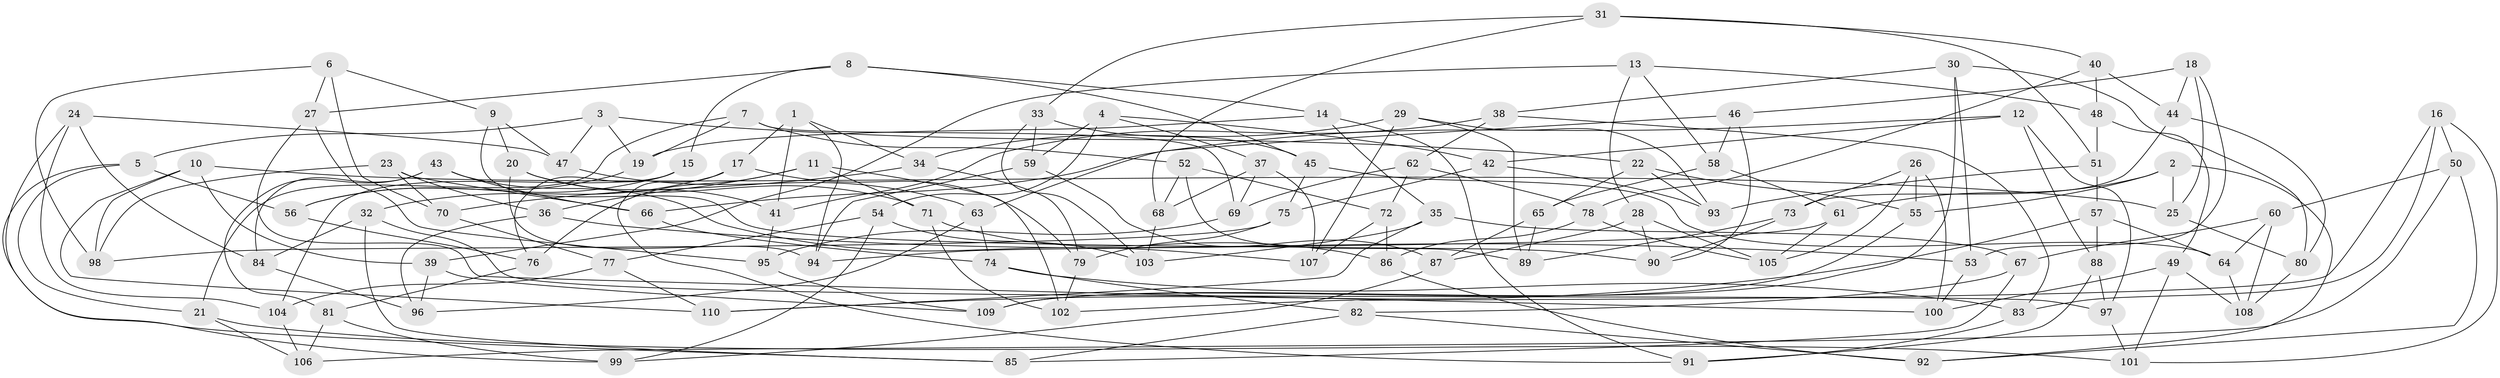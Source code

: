 // coarse degree distribution, {10: 0.11764705882352941, 6: 0.08823529411764706, 5: 0.11764705882352941, 8: 0.20588235294117646, 11: 0.029411764705882353, 7: 0.17647058823529413, 9: 0.058823529411764705, 4: 0.17647058823529413, 3: 0.029411764705882353}
// Generated by graph-tools (version 1.1) at 2025/54/03/04/25 22:54:04]
// undirected, 110 vertices, 220 edges
graph export_dot {
  node [color=gray90,style=filled];
  1;
  2;
  3;
  4;
  5;
  6;
  7;
  8;
  9;
  10;
  11;
  12;
  13;
  14;
  15;
  16;
  17;
  18;
  19;
  20;
  21;
  22;
  23;
  24;
  25;
  26;
  27;
  28;
  29;
  30;
  31;
  32;
  33;
  34;
  35;
  36;
  37;
  38;
  39;
  40;
  41;
  42;
  43;
  44;
  45;
  46;
  47;
  48;
  49;
  50;
  51;
  52;
  53;
  54;
  55;
  56;
  57;
  58;
  59;
  60;
  61;
  62;
  63;
  64;
  65;
  66;
  67;
  68;
  69;
  70;
  71;
  72;
  73;
  74;
  75;
  76;
  77;
  78;
  79;
  80;
  81;
  82;
  83;
  84;
  85;
  86;
  87;
  88;
  89;
  90;
  91;
  92;
  93;
  94;
  95;
  96;
  97;
  98;
  99;
  100;
  101;
  102;
  103;
  104;
  105;
  106;
  107;
  108;
  109;
  110;
  1 -- 34;
  1 -- 41;
  1 -- 94;
  1 -- 17;
  2 -- 92;
  2 -- 61;
  2 -- 25;
  2 -- 55;
  3 -- 5;
  3 -- 47;
  3 -- 22;
  3 -- 19;
  4 -- 37;
  4 -- 54;
  4 -- 59;
  4 -- 42;
  5 -- 21;
  5 -- 56;
  5 -- 99;
  6 -- 27;
  6 -- 70;
  6 -- 9;
  6 -- 98;
  7 -- 21;
  7 -- 52;
  7 -- 19;
  7 -- 69;
  8 -- 14;
  8 -- 27;
  8 -- 45;
  8 -- 15;
  9 -- 47;
  9 -- 20;
  9 -- 90;
  10 -- 98;
  10 -- 25;
  10 -- 110;
  10 -- 39;
  11 -- 76;
  11 -- 71;
  11 -- 36;
  11 -- 102;
  12 -- 97;
  12 -- 66;
  12 -- 42;
  12 -- 88;
  13 -- 28;
  13 -- 39;
  13 -- 48;
  13 -- 58;
  14 -- 35;
  14 -- 91;
  14 -- 19;
  15 -- 76;
  15 -- 56;
  15 -- 104;
  16 -- 101;
  16 -- 83;
  16 -- 102;
  16 -- 50;
  17 -- 79;
  17 -- 32;
  17 -- 91;
  18 -- 25;
  18 -- 53;
  18 -- 44;
  18 -- 46;
  19 -- 56;
  20 -- 94;
  20 -- 41;
  20 -- 71;
  21 -- 101;
  21 -- 106;
  22 -- 65;
  22 -- 93;
  22 -- 55;
  23 -- 98;
  23 -- 70;
  23 -- 66;
  23 -- 36;
  24 -- 84;
  24 -- 85;
  24 -- 47;
  24 -- 104;
  25 -- 80;
  26 -- 100;
  26 -- 55;
  26 -- 105;
  26 -- 73;
  27 -- 100;
  27 -- 95;
  28 -- 105;
  28 -- 87;
  28 -- 90;
  29 -- 34;
  29 -- 107;
  29 -- 93;
  29 -- 89;
  30 -- 53;
  30 -- 109;
  30 -- 80;
  30 -- 38;
  31 -- 51;
  31 -- 68;
  31 -- 40;
  31 -- 33;
  32 -- 84;
  32 -- 85;
  32 -- 97;
  33 -- 45;
  33 -- 103;
  33 -- 59;
  34 -- 70;
  34 -- 79;
  35 -- 103;
  35 -- 67;
  35 -- 110;
  36 -- 96;
  36 -- 53;
  37 -- 107;
  37 -- 69;
  37 -- 68;
  38 -- 62;
  38 -- 41;
  38 -- 83;
  39 -- 96;
  39 -- 109;
  40 -- 44;
  40 -- 48;
  40 -- 78;
  41 -- 95;
  42 -- 75;
  42 -- 93;
  43 -- 84;
  43 -- 107;
  43 -- 81;
  43 -- 66;
  44 -- 80;
  44 -- 73;
  45 -- 75;
  45 -- 64;
  46 -- 90;
  46 -- 63;
  46 -- 58;
  47 -- 63;
  48 -- 51;
  48 -- 49;
  49 -- 108;
  49 -- 100;
  49 -- 101;
  50 -- 106;
  50 -- 92;
  50 -- 60;
  51 -- 93;
  51 -- 57;
  52 -- 72;
  52 -- 89;
  52 -- 68;
  53 -- 100;
  54 -- 99;
  54 -- 77;
  54 -- 103;
  55 -- 109;
  56 -- 76;
  57 -- 110;
  57 -- 64;
  57 -- 88;
  58 -- 61;
  58 -- 65;
  59 -- 94;
  59 -- 87;
  60 -- 108;
  60 -- 64;
  60 -- 67;
  61 -- 94;
  61 -- 105;
  62 -- 72;
  62 -- 78;
  62 -- 69;
  63 -- 96;
  63 -- 74;
  64 -- 108;
  65 -- 87;
  65 -- 89;
  66 -- 74;
  67 -- 82;
  67 -- 85;
  68 -- 103;
  69 -- 95;
  70 -- 77;
  71 -- 86;
  71 -- 102;
  72 -- 86;
  72 -- 107;
  73 -- 90;
  73 -- 89;
  74 -- 83;
  74 -- 82;
  75 -- 98;
  75 -- 79;
  76 -- 81;
  77 -- 104;
  77 -- 110;
  78 -- 105;
  78 -- 86;
  79 -- 102;
  80 -- 108;
  81 -- 106;
  81 -- 99;
  82 -- 92;
  82 -- 85;
  83 -- 91;
  84 -- 96;
  86 -- 92;
  87 -- 99;
  88 -- 91;
  88 -- 97;
  95 -- 109;
  97 -- 101;
  104 -- 106;
}
